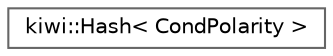 digraph "Graphical Class Hierarchy"
{
 // LATEX_PDF_SIZE
  bgcolor="transparent";
  edge [fontname=Helvetica,fontsize=10,labelfontname=Helvetica,labelfontsize=10];
  node [fontname=Helvetica,fontsize=10,shape=box,height=0.2,width=0.4];
  rankdir="LR";
  Node0 [id="Node000000",label="kiwi::Hash\< CondPolarity \>",height=0.2,width=0.4,color="grey40", fillcolor="white", style="filled",URL="$structkiwi_1_1Hash_3_01CondPolarity_01_4.html",tooltip=" "];
}
